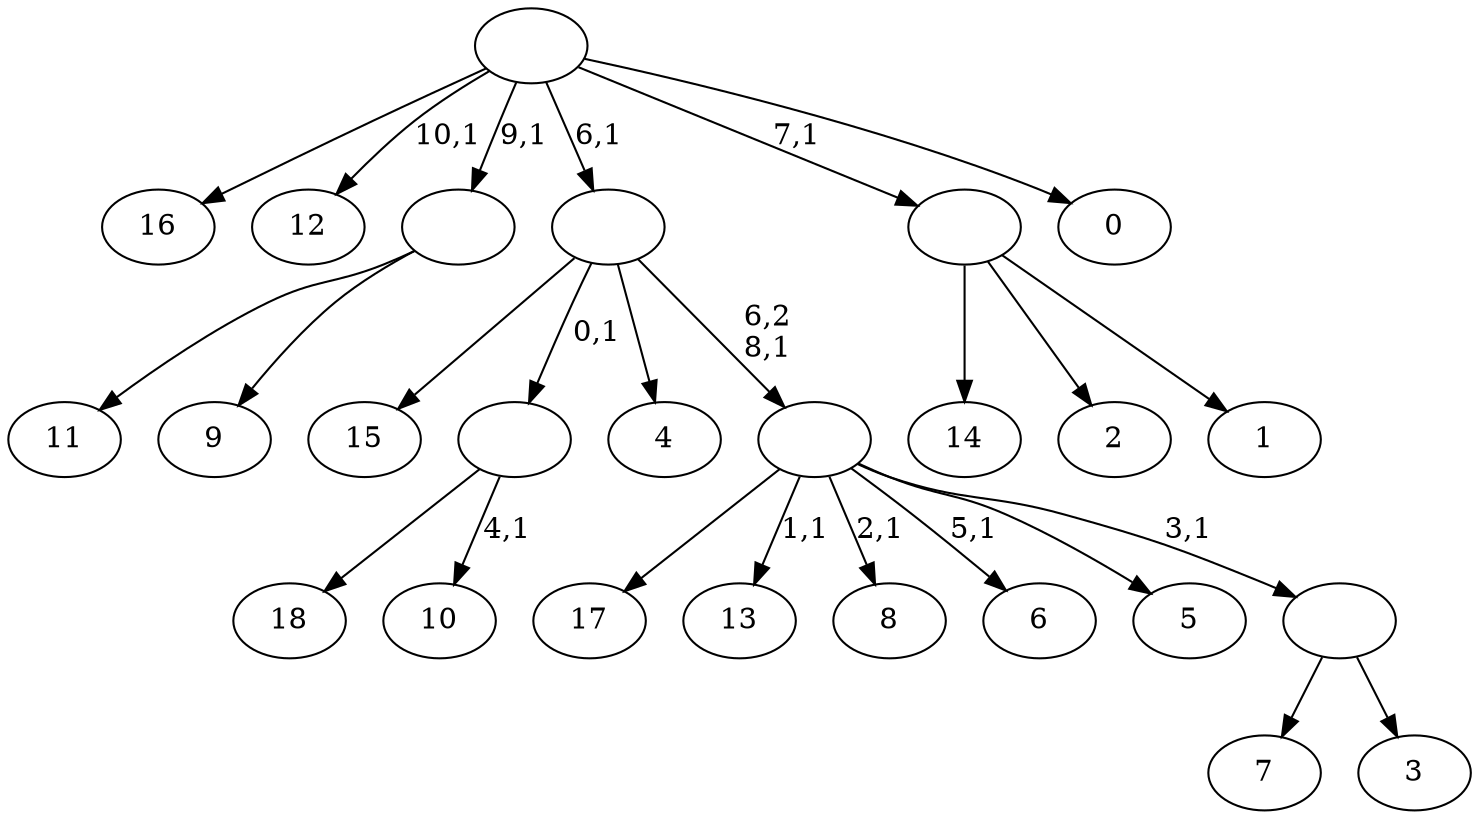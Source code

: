 digraph T {
	30 [label="18"]
	29 [label="17"]
	28 [label="16"]
	27 [label="15"]
	26 [label="14"]
	25 [label="13"]
	23 [label="12"]
	21 [label="11"]
	20 [label="10"]
	18 [label=""]
	17 [label="9"]
	16 [label=""]
	15 [label="8"]
	13 [label="7"]
	12 [label="6"]
	10 [label="5"]
	9 [label="4"]
	8 [label="3"]
	7 [label=""]
	6 [label=""]
	5 [label=""]
	4 [label="2"]
	3 [label="1"]
	2 [label=""]
	1 [label="0"]
	0 [label=""]
	18 -> 20 [label="4,1"]
	18 -> 30 [label=""]
	16 -> 21 [label=""]
	16 -> 17 [label=""]
	7 -> 13 [label=""]
	7 -> 8 [label=""]
	6 -> 12 [label="5,1"]
	6 -> 15 [label="2,1"]
	6 -> 25 [label="1,1"]
	6 -> 29 [label=""]
	6 -> 10 [label=""]
	6 -> 7 [label="3,1"]
	5 -> 27 [label=""]
	5 -> 18 [label="0,1"]
	5 -> 9 [label=""]
	5 -> 6 [label="6,2\n8,1"]
	2 -> 26 [label=""]
	2 -> 4 [label=""]
	2 -> 3 [label=""]
	0 -> 23 [label="10,1"]
	0 -> 28 [label=""]
	0 -> 16 [label="9,1"]
	0 -> 5 [label="6,1"]
	0 -> 2 [label="7,1"]
	0 -> 1 [label=""]
}
